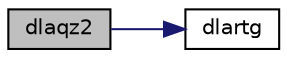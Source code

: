 digraph "dlaqz2"
{
 // LATEX_PDF_SIZE
  edge [fontname="Helvetica",fontsize="10",labelfontname="Helvetica",labelfontsize="10"];
  node [fontname="Helvetica",fontsize="10",shape=record];
  rankdir="LR";
  Node1 [label="dlaqz2",height=0.2,width=0.4,color="black", fillcolor="grey75", style="filled", fontcolor="black",tooltip="DLAQZ2"];
  Node1 -> Node2 [color="midnightblue",fontsize="10",style="solid",fontname="Helvetica"];
  Node2 [label="dlartg",height=0.2,width=0.4,color="black", fillcolor="white", style="filled",URL="$dlartg_8f90.html#a86f8f877eaea0386cdc2c3c175d9ea88",tooltip="DLARTG generates a plane rotation with real cosine and real sine."];
}
